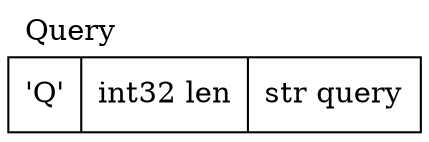 graph Query {
      label=Query;
      labelloc=t;
      labeljust=l;
      node [shape=record];
      struct1 [label="'Q'|int32 len|str query"];
}
